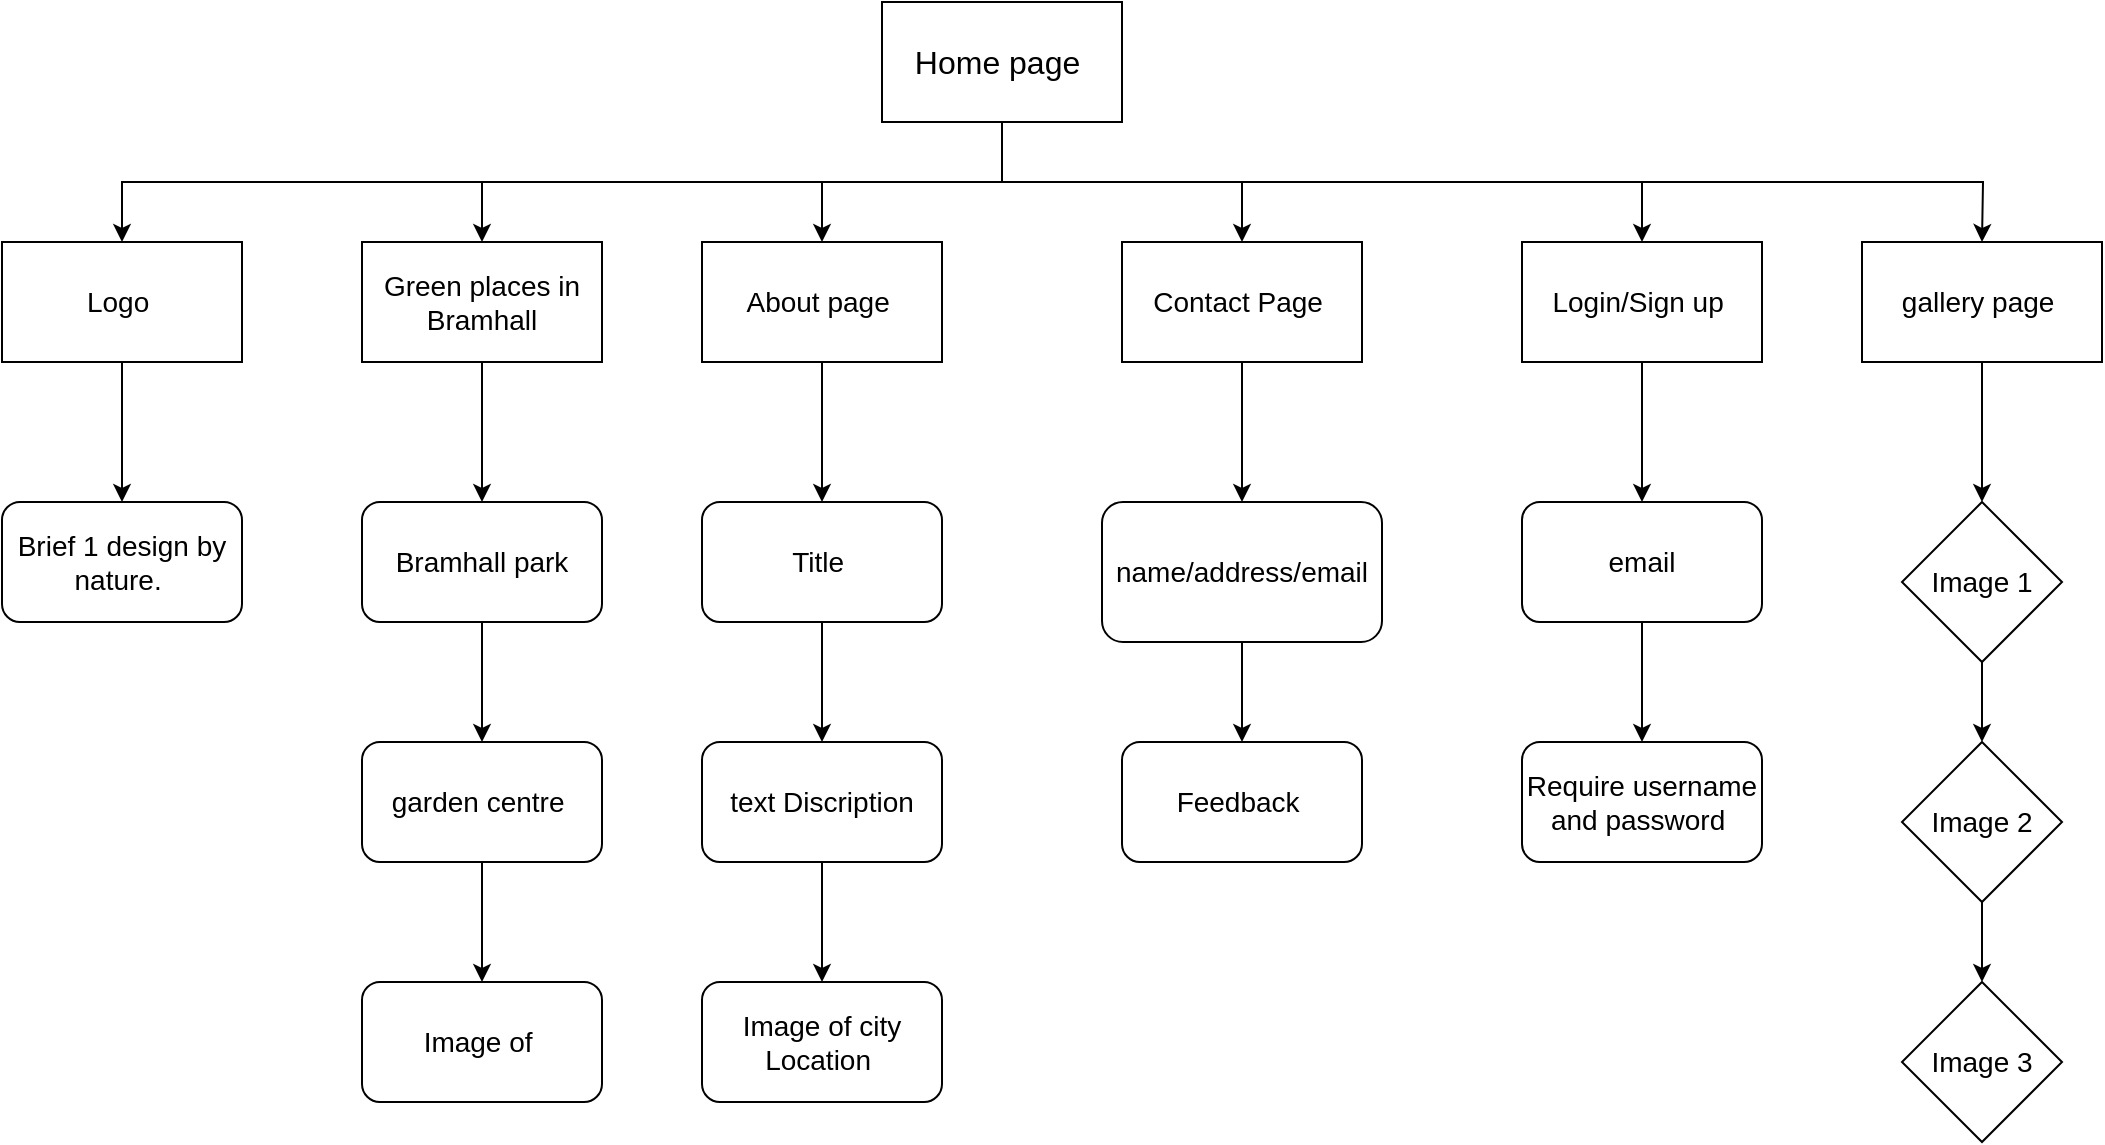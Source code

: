 <mxfile version="16.2.2" type="onedrive"><diagram id="C5RBs43oDa-KdzZeNtuy" name="Page-1"><mxGraphModel dx="1230" dy="794" grid="1" gridSize="10" guides="1" tooltips="1" connect="1" arrows="1" fold="1" page="1" pageScale="1" pageWidth="1169" pageHeight="827" math="0" shadow="0"><root><mxCell id="WIyWlLk6GJQsqaUBKTNV-0"/><mxCell id="WIyWlLk6GJQsqaUBKTNV-1" parent="WIyWlLk6GJQsqaUBKTNV-0"/><mxCell id="-P3r8052S0_w5IV8PP6u-25" style="edgeStyle=orthogonalEdgeStyle;rounded=0;orthogonalLoop=1;jettySize=auto;html=1;exitX=0.5;exitY=1;exitDx=0;exitDy=0;fontSize=14;" edge="1" parent="WIyWlLk6GJQsqaUBKTNV-1" source="-P3r8052S0_w5IV8PP6u-0"><mxGeometry relative="1" as="geometry"><mxPoint x="100" y="190" as="targetPoint"/><Array as="points"><mxPoint x="540" y="160"/><mxPoint x="100" y="160"/></Array></mxGeometry></mxCell><mxCell id="-P3r8052S0_w5IV8PP6u-28" style="edgeStyle=orthogonalEdgeStyle;rounded=0;orthogonalLoop=1;jettySize=auto;html=1;exitX=0.5;exitY=1;exitDx=0;exitDy=0;fontSize=14;" edge="1" parent="WIyWlLk6GJQsqaUBKTNV-1" source="-P3r8052S0_w5IV8PP6u-0"><mxGeometry relative="1" as="geometry"><mxPoint x="1030" y="190" as="targetPoint"/></mxGeometry></mxCell><mxCell id="-P3r8052S0_w5IV8PP6u-29" style="edgeStyle=orthogonalEdgeStyle;rounded=0;orthogonalLoop=1;jettySize=auto;html=1;exitX=0.5;exitY=1;exitDx=0;exitDy=0;entryX=0.5;entryY=0;entryDx=0;entryDy=0;fontSize=14;" edge="1" parent="WIyWlLk6GJQsqaUBKTNV-1" source="-P3r8052S0_w5IV8PP6u-0" target="-P3r8052S0_w5IV8PP6u-4"><mxGeometry relative="1" as="geometry"/></mxCell><mxCell id="-P3r8052S0_w5IV8PP6u-30" style="edgeStyle=orthogonalEdgeStyle;rounded=0;orthogonalLoop=1;jettySize=auto;html=1;exitX=0.5;exitY=1;exitDx=0;exitDy=0;entryX=0.5;entryY=0;entryDx=0;entryDy=0;fontSize=14;" edge="1" parent="WIyWlLk6GJQsqaUBKTNV-1" source="-P3r8052S0_w5IV8PP6u-0" target="-P3r8052S0_w5IV8PP6u-5"><mxGeometry relative="1" as="geometry"/></mxCell><mxCell id="-P3r8052S0_w5IV8PP6u-31" style="edgeStyle=orthogonalEdgeStyle;rounded=0;orthogonalLoop=1;jettySize=auto;html=1;exitX=0.5;exitY=1;exitDx=0;exitDy=0;entryX=0.5;entryY=0;entryDx=0;entryDy=0;fontSize=14;" edge="1" parent="WIyWlLk6GJQsqaUBKTNV-1" source="-P3r8052S0_w5IV8PP6u-0" target="-P3r8052S0_w5IV8PP6u-6"><mxGeometry relative="1" as="geometry"/></mxCell><mxCell id="-P3r8052S0_w5IV8PP6u-32" style="edgeStyle=orthogonalEdgeStyle;rounded=0;orthogonalLoop=1;jettySize=auto;html=1;exitX=0.5;exitY=1;exitDx=0;exitDy=0;entryX=0.5;entryY=0;entryDx=0;entryDy=0;fontSize=14;" edge="1" parent="WIyWlLk6GJQsqaUBKTNV-1" source="-P3r8052S0_w5IV8PP6u-0" target="-P3r8052S0_w5IV8PP6u-7"><mxGeometry relative="1" as="geometry"/></mxCell><mxCell id="-P3r8052S0_w5IV8PP6u-0" value="&lt;font size=&quot;3&quot;&gt;Home page&amp;nbsp;&lt;/font&gt;" style="rounded=0;whiteSpace=wrap;html=1;" vertex="1" parent="WIyWlLk6GJQsqaUBKTNV-1"><mxGeometry x="480" y="70" width="120" height="60" as="geometry"/></mxCell><mxCell id="-P3r8052S0_w5IV8PP6u-13" style="edgeStyle=orthogonalEdgeStyle;rounded=0;orthogonalLoop=1;jettySize=auto;html=1;exitX=0.5;exitY=1;exitDx=0;exitDy=0;fontSize=14;" edge="1" parent="WIyWlLk6GJQsqaUBKTNV-1" source="-P3r8052S0_w5IV8PP6u-3"><mxGeometry relative="1" as="geometry"><mxPoint x="100" y="320" as="targetPoint"/></mxGeometry></mxCell><mxCell id="-P3r8052S0_w5IV8PP6u-3" value="Logo&amp;nbsp;" style="rounded=0;whiteSpace=wrap;html=1;fontSize=14;" vertex="1" parent="WIyWlLk6GJQsqaUBKTNV-1"><mxGeometry x="40" y="190" width="120" height="60" as="geometry"/></mxCell><mxCell id="-P3r8052S0_w5IV8PP6u-15" style="edgeStyle=orthogonalEdgeStyle;rounded=0;orthogonalLoop=1;jettySize=auto;html=1;exitX=0.5;exitY=1;exitDx=0;exitDy=0;fontSize=14;" edge="1" parent="WIyWlLk6GJQsqaUBKTNV-1" source="-P3r8052S0_w5IV8PP6u-4"><mxGeometry relative="1" as="geometry"><mxPoint x="280" y="320" as="targetPoint"/></mxGeometry></mxCell><mxCell id="-P3r8052S0_w5IV8PP6u-4" value="Green places in Bramhall" style="rounded=0;whiteSpace=wrap;html=1;fontSize=14;" vertex="1" parent="WIyWlLk6GJQsqaUBKTNV-1"><mxGeometry x="220" y="190" width="120" height="60" as="geometry"/></mxCell><mxCell id="-P3r8052S0_w5IV8PP6u-33" style="edgeStyle=orthogonalEdgeStyle;rounded=0;orthogonalLoop=1;jettySize=auto;html=1;exitX=0.5;exitY=1;exitDx=0;exitDy=0;fontSize=14;" edge="1" parent="WIyWlLk6GJQsqaUBKTNV-1" source="-P3r8052S0_w5IV8PP6u-5"><mxGeometry relative="1" as="geometry"><mxPoint x="450" y="320" as="targetPoint"/></mxGeometry></mxCell><mxCell id="-P3r8052S0_w5IV8PP6u-5" value="About page&amp;nbsp;" style="rounded=0;whiteSpace=wrap;html=1;fontSize=14;" vertex="1" parent="WIyWlLk6GJQsqaUBKTNV-1"><mxGeometry x="390" y="190" width="120" height="60" as="geometry"/></mxCell><mxCell id="-P3r8052S0_w5IV8PP6u-39" style="edgeStyle=orthogonalEdgeStyle;rounded=0;orthogonalLoop=1;jettySize=auto;html=1;exitX=0.5;exitY=1;exitDx=0;exitDy=0;fontSize=14;" edge="1" parent="WIyWlLk6GJQsqaUBKTNV-1" source="-P3r8052S0_w5IV8PP6u-6"><mxGeometry relative="1" as="geometry"><mxPoint x="660" y="320" as="targetPoint"/></mxGeometry></mxCell><mxCell id="-P3r8052S0_w5IV8PP6u-6" value="Contact Page&amp;nbsp;" style="rounded=0;whiteSpace=wrap;html=1;fontSize=14;" vertex="1" parent="WIyWlLk6GJQsqaUBKTNV-1"><mxGeometry x="600" y="190" width="120" height="60" as="geometry"/></mxCell><mxCell id="-P3r8052S0_w5IV8PP6u-44" style="edgeStyle=orthogonalEdgeStyle;rounded=0;orthogonalLoop=1;jettySize=auto;html=1;exitX=0.5;exitY=1;exitDx=0;exitDy=0;fontSize=14;" edge="1" parent="WIyWlLk6GJQsqaUBKTNV-1" source="-P3r8052S0_w5IV8PP6u-7"><mxGeometry relative="1" as="geometry"><mxPoint x="860" y="320" as="targetPoint"/></mxGeometry></mxCell><mxCell id="-P3r8052S0_w5IV8PP6u-7" value="Login/Sign up&amp;nbsp;" style="rounded=0;whiteSpace=wrap;html=1;fontSize=14;" vertex="1" parent="WIyWlLk6GJQsqaUBKTNV-1"><mxGeometry x="800" y="190" width="120" height="60" as="geometry"/></mxCell><mxCell id="-P3r8052S0_w5IV8PP6u-14" value="Brief 1 design by nature.&amp;nbsp;" style="rounded=1;whiteSpace=wrap;html=1;fontSize=14;" vertex="1" parent="WIyWlLk6GJQsqaUBKTNV-1"><mxGeometry x="40" y="320" width="120" height="60" as="geometry"/></mxCell><mxCell id="-P3r8052S0_w5IV8PP6u-17" style="edgeStyle=orthogonalEdgeStyle;rounded=0;orthogonalLoop=1;jettySize=auto;html=1;exitX=0.5;exitY=1;exitDx=0;exitDy=0;fontSize=14;" edge="1" parent="WIyWlLk6GJQsqaUBKTNV-1" source="-P3r8052S0_w5IV8PP6u-16"><mxGeometry relative="1" as="geometry"><mxPoint x="280" y="440" as="targetPoint"/></mxGeometry></mxCell><mxCell id="-P3r8052S0_w5IV8PP6u-16" value="Bramhall park" style="rounded=1;whiteSpace=wrap;html=1;fontSize=14;" vertex="1" parent="WIyWlLk6GJQsqaUBKTNV-1"><mxGeometry x="220" y="320" width="120" height="60" as="geometry"/></mxCell><mxCell id="-P3r8052S0_w5IV8PP6u-21" style="edgeStyle=orthogonalEdgeStyle;rounded=0;orthogonalLoop=1;jettySize=auto;html=1;exitX=0.5;exitY=1;exitDx=0;exitDy=0;fontSize=14;" edge="1" parent="WIyWlLk6GJQsqaUBKTNV-1" source="-P3r8052S0_w5IV8PP6u-18"><mxGeometry relative="1" as="geometry"><mxPoint x="280" y="560" as="targetPoint"/></mxGeometry></mxCell><mxCell id="-P3r8052S0_w5IV8PP6u-18" value="garden centre&amp;nbsp;" style="rounded=1;whiteSpace=wrap;html=1;fontSize=14;" vertex="1" parent="WIyWlLk6GJQsqaUBKTNV-1"><mxGeometry x="220" y="440" width="120" height="60" as="geometry"/></mxCell><mxCell id="-P3r8052S0_w5IV8PP6u-19" value="Image of&amp;nbsp;" style="rounded=1;whiteSpace=wrap;html=1;fontSize=14;" vertex="1" parent="WIyWlLk6GJQsqaUBKTNV-1"><mxGeometry x="220" y="560" width="120" height="60" as="geometry"/></mxCell><mxCell id="-P3r8052S0_w5IV8PP6u-52" style="edgeStyle=orthogonalEdgeStyle;rounded=0;orthogonalLoop=1;jettySize=auto;html=1;exitX=0.5;exitY=1;exitDx=0;exitDy=0;fontSize=14;" edge="1" parent="WIyWlLk6GJQsqaUBKTNV-1" source="-P3r8052S0_w5IV8PP6u-23"><mxGeometry relative="1" as="geometry"><mxPoint x="1030" y="320" as="targetPoint"/></mxGeometry></mxCell><mxCell id="-P3r8052S0_w5IV8PP6u-23" value="gallery page&amp;nbsp;" style="rounded=0;whiteSpace=wrap;html=1;fontSize=14;" vertex="1" parent="WIyWlLk6GJQsqaUBKTNV-1"><mxGeometry x="970" y="190" width="120" height="60" as="geometry"/></mxCell><mxCell id="-P3r8052S0_w5IV8PP6u-35" style="edgeStyle=orthogonalEdgeStyle;rounded=0;orthogonalLoop=1;jettySize=auto;html=1;exitX=0.5;exitY=1;exitDx=0;exitDy=0;fontSize=14;" edge="1" parent="WIyWlLk6GJQsqaUBKTNV-1" source="-P3r8052S0_w5IV8PP6u-34"><mxGeometry relative="1" as="geometry"><mxPoint x="450" y="440" as="targetPoint"/></mxGeometry></mxCell><mxCell id="-P3r8052S0_w5IV8PP6u-34" value="Title&amp;nbsp;" style="rounded=1;whiteSpace=wrap;html=1;fontSize=14;" vertex="1" parent="WIyWlLk6GJQsqaUBKTNV-1"><mxGeometry x="390" y="320" width="120" height="60" as="geometry"/></mxCell><mxCell id="-P3r8052S0_w5IV8PP6u-37" style="edgeStyle=orthogonalEdgeStyle;rounded=0;orthogonalLoop=1;jettySize=auto;html=1;exitX=0.5;exitY=1;exitDx=0;exitDy=0;fontSize=14;" edge="1" parent="WIyWlLk6GJQsqaUBKTNV-1" source="-P3r8052S0_w5IV8PP6u-36"><mxGeometry relative="1" as="geometry"><mxPoint x="450" y="560" as="targetPoint"/></mxGeometry></mxCell><mxCell id="-P3r8052S0_w5IV8PP6u-36" value="text Discription" style="rounded=1;whiteSpace=wrap;html=1;fontSize=14;" vertex="1" parent="WIyWlLk6GJQsqaUBKTNV-1"><mxGeometry x="390" y="440" width="120" height="60" as="geometry"/></mxCell><mxCell id="-P3r8052S0_w5IV8PP6u-38" value="Image of city Location&amp;nbsp;" style="rounded=1;whiteSpace=wrap;html=1;fontSize=14;" vertex="1" parent="WIyWlLk6GJQsqaUBKTNV-1"><mxGeometry x="390" y="560" width="120" height="60" as="geometry"/></mxCell><mxCell id="-P3r8052S0_w5IV8PP6u-42" style="edgeStyle=orthogonalEdgeStyle;rounded=0;orthogonalLoop=1;jettySize=auto;html=1;exitX=0.5;exitY=1;exitDx=0;exitDy=0;fontSize=14;" edge="1" parent="WIyWlLk6GJQsqaUBKTNV-1" source="-P3r8052S0_w5IV8PP6u-40"><mxGeometry relative="1" as="geometry"><mxPoint x="660" y="440" as="targetPoint"/></mxGeometry></mxCell><mxCell id="-P3r8052S0_w5IV8PP6u-40" value="name/address/email" style="rounded=1;whiteSpace=wrap;html=1;fontSize=14;" vertex="1" parent="WIyWlLk6GJQsqaUBKTNV-1"><mxGeometry x="590" y="320" width="140" height="70" as="geometry"/></mxCell><mxCell id="-P3r8052S0_w5IV8PP6u-43" value="Feedback&amp;nbsp;" style="rounded=1;whiteSpace=wrap;html=1;fontSize=14;" vertex="1" parent="WIyWlLk6GJQsqaUBKTNV-1"><mxGeometry x="600" y="440" width="120" height="60" as="geometry"/></mxCell><mxCell id="-P3r8052S0_w5IV8PP6u-46" style="edgeStyle=orthogonalEdgeStyle;rounded=0;orthogonalLoop=1;jettySize=auto;html=1;exitX=0.5;exitY=1;exitDx=0;exitDy=0;fontSize=14;" edge="1" parent="WIyWlLk6GJQsqaUBKTNV-1" source="-P3r8052S0_w5IV8PP6u-45"><mxGeometry relative="1" as="geometry"><mxPoint x="860" y="440" as="targetPoint"/></mxGeometry></mxCell><mxCell id="-P3r8052S0_w5IV8PP6u-45" value="email" style="rounded=1;whiteSpace=wrap;html=1;fontSize=14;" vertex="1" parent="WIyWlLk6GJQsqaUBKTNV-1"><mxGeometry x="800" y="320" width="120" height="60" as="geometry"/></mxCell><mxCell id="-P3r8052S0_w5IV8PP6u-47" value="Require username and password&amp;nbsp;" style="rounded=1;whiteSpace=wrap;html=1;fontSize=14;" vertex="1" parent="WIyWlLk6GJQsqaUBKTNV-1"><mxGeometry x="800" y="440" width="120" height="60" as="geometry"/></mxCell><mxCell id="-P3r8052S0_w5IV8PP6u-54" style="edgeStyle=orthogonalEdgeStyle;rounded=0;orthogonalLoop=1;jettySize=auto;html=1;exitX=0.5;exitY=1;exitDx=0;exitDy=0;fontSize=14;" edge="1" parent="WIyWlLk6GJQsqaUBKTNV-1" source="-P3r8052S0_w5IV8PP6u-53"><mxGeometry relative="1" as="geometry"><mxPoint x="1030" y="440" as="targetPoint"/></mxGeometry></mxCell><mxCell id="-P3r8052S0_w5IV8PP6u-53" value="Image 1" style="rhombus;whiteSpace=wrap;html=1;fontSize=14;" vertex="1" parent="WIyWlLk6GJQsqaUBKTNV-1"><mxGeometry x="990" y="320" width="80" height="80" as="geometry"/></mxCell><mxCell id="-P3r8052S0_w5IV8PP6u-56" style="edgeStyle=orthogonalEdgeStyle;rounded=0;orthogonalLoop=1;jettySize=auto;html=1;exitX=0.5;exitY=1;exitDx=0;exitDy=0;fontSize=14;" edge="1" parent="WIyWlLk6GJQsqaUBKTNV-1" source="-P3r8052S0_w5IV8PP6u-55"><mxGeometry relative="1" as="geometry"><mxPoint x="1030" y="560" as="targetPoint"/></mxGeometry></mxCell><mxCell id="-P3r8052S0_w5IV8PP6u-55" value="Image 2" style="rhombus;whiteSpace=wrap;html=1;fontSize=14;" vertex="1" parent="WIyWlLk6GJQsqaUBKTNV-1"><mxGeometry x="990" y="440" width="80" height="80" as="geometry"/></mxCell><mxCell id="-P3r8052S0_w5IV8PP6u-57" value="Image 3" style="rhombus;whiteSpace=wrap;html=1;fontSize=14;" vertex="1" parent="WIyWlLk6GJQsqaUBKTNV-1"><mxGeometry x="990" y="560" width="80" height="80" as="geometry"/></mxCell></root></mxGraphModel></diagram></mxfile>